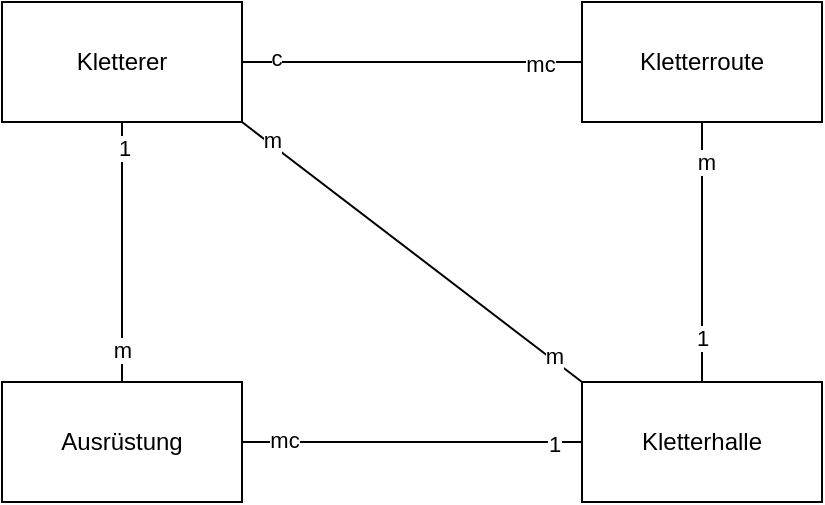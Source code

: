 <mxfile version="26.0.16">
  <diagram name="Seite-1" id="zcSsjCiqPx2vNpEg0O8q">
    <mxGraphModel dx="636" dy="405" grid="1" gridSize="10" guides="1" tooltips="1" connect="1" arrows="1" fold="1" page="1" pageScale="1" pageWidth="827" pageHeight="1169" math="0" shadow="0">
      <root>
        <mxCell id="0" />
        <mxCell id="1" parent="0" />
        <mxCell id="pZEqWkWMGBcTNatg6sFr-26" style="rounded=0;orthogonalLoop=1;jettySize=auto;html=1;exitX=1;exitY=1;exitDx=0;exitDy=0;entryX=0;entryY=0;entryDx=0;entryDy=0;endArrow=none;startFill=0;" edge="1" parent="1" source="pZEqWkWMGBcTNatg6sFr-17" target="pZEqWkWMGBcTNatg6sFr-21">
          <mxGeometry relative="1" as="geometry" />
        </mxCell>
        <mxCell id="pZEqWkWMGBcTNatg6sFr-27" value="m" style="edgeLabel;html=1;align=center;verticalAlign=middle;resizable=0;points=[];" vertex="1" connectable="0" parent="pZEqWkWMGBcTNatg6sFr-26">
          <mxGeometry x="-0.839" y="2" relative="1" as="geometry">
            <mxPoint as="offset" />
          </mxGeometry>
        </mxCell>
        <mxCell id="pZEqWkWMGBcTNatg6sFr-28" value="m" style="edgeLabel;html=1;align=center;verticalAlign=middle;resizable=0;points=[];" vertex="1" connectable="0" parent="pZEqWkWMGBcTNatg6sFr-26">
          <mxGeometry x="0.825" y="3" relative="1" as="geometry">
            <mxPoint x="-1" as="offset" />
          </mxGeometry>
        </mxCell>
        <mxCell id="pZEqWkWMGBcTNatg6sFr-17" value="Kletterer" style="rounded=0;whiteSpace=wrap;html=1;" vertex="1" parent="1">
          <mxGeometry x="210" y="180" width="120" height="60" as="geometry" />
        </mxCell>
        <mxCell id="pZEqWkWMGBcTNatg6sFr-22" style="edgeStyle=orthogonalEdgeStyle;rounded=0;orthogonalLoop=1;jettySize=auto;html=1;exitX=0.5;exitY=1;exitDx=0;exitDy=0;endArrow=none;startFill=0;" edge="1" parent="1" source="pZEqWkWMGBcTNatg6sFr-18" target="pZEqWkWMGBcTNatg6sFr-21">
          <mxGeometry relative="1" as="geometry" />
        </mxCell>
        <mxCell id="pZEqWkWMGBcTNatg6sFr-30" value="m" style="edgeLabel;html=1;align=center;verticalAlign=middle;resizable=0;points=[];" vertex="1" connectable="0" parent="pZEqWkWMGBcTNatg6sFr-22">
          <mxGeometry x="-0.859" y="2" relative="1" as="geometry">
            <mxPoint y="11" as="offset" />
          </mxGeometry>
        </mxCell>
        <mxCell id="pZEqWkWMGBcTNatg6sFr-31" value="1" style="edgeLabel;html=1;align=center;verticalAlign=middle;resizable=0;points=[];" vertex="1" connectable="0" parent="pZEqWkWMGBcTNatg6sFr-22">
          <mxGeometry x="0.657" relative="1" as="geometry">
            <mxPoint as="offset" />
          </mxGeometry>
        </mxCell>
        <mxCell id="pZEqWkWMGBcTNatg6sFr-18" value="Kletterroute" style="rounded=0;whiteSpace=wrap;html=1;" vertex="1" parent="1">
          <mxGeometry x="500" y="180" width="120" height="60" as="geometry" />
        </mxCell>
        <mxCell id="pZEqWkWMGBcTNatg6sFr-19" value="Ausrüstung" style="rounded=0;whiteSpace=wrap;html=1;" vertex="1" parent="1">
          <mxGeometry x="210" y="370" width="120" height="60" as="geometry" />
        </mxCell>
        <mxCell id="pZEqWkWMGBcTNatg6sFr-21" value="Kletterhalle" style="rounded=0;whiteSpace=wrap;html=1;" vertex="1" parent="1">
          <mxGeometry x="500" y="370" width="120" height="60" as="geometry" />
        </mxCell>
        <mxCell id="pZEqWkWMGBcTNatg6sFr-23" style="edgeStyle=orthogonalEdgeStyle;rounded=0;orthogonalLoop=1;jettySize=auto;html=1;exitX=1;exitY=0.5;exitDx=0;exitDy=0;endArrow=none;startFill=0;entryX=0;entryY=0.5;entryDx=0;entryDy=0;" edge="1" parent="1" source="pZEqWkWMGBcTNatg6sFr-19" target="pZEqWkWMGBcTNatg6sFr-21">
          <mxGeometry relative="1" as="geometry">
            <mxPoint x="550" y="290" as="sourcePoint" />
            <mxPoint x="550" y="380" as="targetPoint" />
          </mxGeometry>
        </mxCell>
        <mxCell id="pZEqWkWMGBcTNatg6sFr-33" value="1" style="edgeLabel;html=1;align=center;verticalAlign=middle;resizable=0;points=[];" vertex="1" connectable="0" parent="pZEqWkWMGBcTNatg6sFr-23">
          <mxGeometry x="0.829" y="-1" relative="1" as="geometry">
            <mxPoint as="offset" />
          </mxGeometry>
        </mxCell>
        <mxCell id="pZEqWkWMGBcTNatg6sFr-35" value="mc" style="edgeLabel;html=1;align=center;verticalAlign=middle;resizable=0;points=[];" vertex="1" connectable="0" parent="pZEqWkWMGBcTNatg6sFr-23">
          <mxGeometry x="-0.76" y="1" relative="1" as="geometry">
            <mxPoint as="offset" />
          </mxGeometry>
        </mxCell>
        <mxCell id="pZEqWkWMGBcTNatg6sFr-24" style="edgeStyle=orthogonalEdgeStyle;rounded=0;orthogonalLoop=1;jettySize=auto;html=1;exitX=1;exitY=0.5;exitDx=0;exitDy=0;endArrow=none;startFill=0;entryX=0;entryY=0.5;entryDx=0;entryDy=0;" edge="1" parent="1" source="pZEqWkWMGBcTNatg6sFr-17" target="pZEqWkWMGBcTNatg6sFr-18">
          <mxGeometry relative="1" as="geometry">
            <mxPoint x="560" y="260" as="sourcePoint" />
            <mxPoint x="560" y="350" as="targetPoint" />
          </mxGeometry>
        </mxCell>
        <mxCell id="pZEqWkWMGBcTNatg6sFr-29" value="c" style="edgeLabel;html=1;align=center;verticalAlign=middle;resizable=0;points=[];" vertex="1" connectable="0" parent="pZEqWkWMGBcTNatg6sFr-24">
          <mxGeometry x="-0.802" y="2" relative="1" as="geometry">
            <mxPoint as="offset" />
          </mxGeometry>
        </mxCell>
        <mxCell id="pZEqWkWMGBcTNatg6sFr-32" value="mc" style="edgeLabel;html=1;align=center;verticalAlign=middle;resizable=0;points=[];" vertex="1" connectable="0" parent="pZEqWkWMGBcTNatg6sFr-24">
          <mxGeometry x="0.745" y="-1" relative="1" as="geometry">
            <mxPoint as="offset" />
          </mxGeometry>
        </mxCell>
        <mxCell id="pZEqWkWMGBcTNatg6sFr-25" style="edgeStyle=orthogonalEdgeStyle;rounded=0;orthogonalLoop=1;jettySize=auto;html=1;exitX=0.5;exitY=1;exitDx=0;exitDy=0;endArrow=none;startFill=0;entryX=0.5;entryY=0;entryDx=0;entryDy=0;" edge="1" parent="1" source="pZEqWkWMGBcTNatg6sFr-17" target="pZEqWkWMGBcTNatg6sFr-19">
          <mxGeometry relative="1" as="geometry">
            <mxPoint x="370" y="280" as="sourcePoint" />
            <mxPoint x="370" y="370" as="targetPoint" />
          </mxGeometry>
        </mxCell>
        <mxCell id="pZEqWkWMGBcTNatg6sFr-36" value="1" style="edgeLabel;html=1;align=center;verticalAlign=middle;resizable=0;points=[];" vertex="1" connectable="0" parent="pZEqWkWMGBcTNatg6sFr-25">
          <mxGeometry x="-0.81" y="1" relative="1" as="geometry">
            <mxPoint as="offset" />
          </mxGeometry>
        </mxCell>
        <mxCell id="pZEqWkWMGBcTNatg6sFr-37" value="m" style="edgeLabel;html=1;align=center;verticalAlign=middle;resizable=0;points=[];" vertex="1" connectable="0" parent="pZEqWkWMGBcTNatg6sFr-25">
          <mxGeometry x="0.756" relative="1" as="geometry">
            <mxPoint as="offset" />
          </mxGeometry>
        </mxCell>
      </root>
    </mxGraphModel>
  </diagram>
</mxfile>
